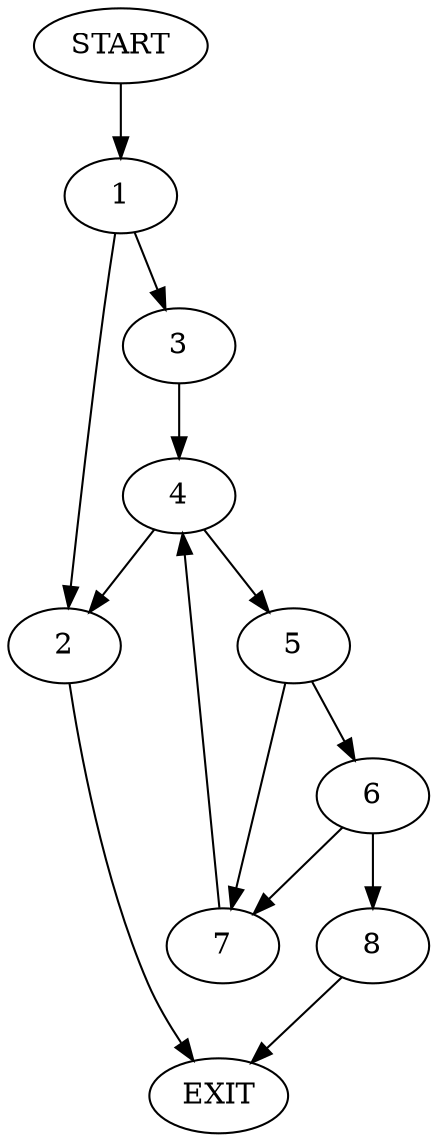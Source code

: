 digraph {
0 [label="START"]
9 [label="EXIT"]
0 -> 1
1 -> 2
1 -> 3
2 -> 9
3 -> 4
4 -> 5
4 -> 2
5 -> 6
5 -> 7
6 -> 8
6 -> 7
7 -> 4
8 -> 9
}
